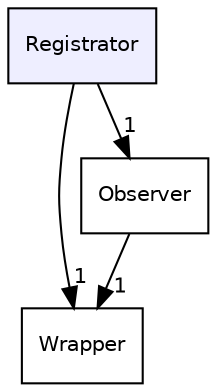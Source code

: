 digraph "/home/adam/Desktop/reg/Registrator" {
  compound=true
  node [ fontsize="10", fontname="Helvetica"];
  edge [ labelfontsize="10", labelfontname="Helvetica"];
  dir_223804ec76ff60708474e40b2a3243f2 [shape=box, label="Registrator", style="filled", fillcolor="#eeeeff", pencolor="black", URL="dir_223804ec76ff60708474e40b2a3243f2.html"];
  dir_db3c996ab4e4f06b0754c16fcab9ceab [shape=box label="Wrapper" URL="dir_db3c996ab4e4f06b0754c16fcab9ceab.html"];
  dir_ba92baaf72c88f15dbbb6c3d8c2c3d3d [shape=box label="Observer" URL="dir_ba92baaf72c88f15dbbb6c3d8c2c3d3d.html"];
  dir_223804ec76ff60708474e40b2a3243f2->dir_db3c996ab4e4f06b0754c16fcab9ceab [headlabel="1", labeldistance=1.5 headhref="dir_000018_000020.html"];
  dir_223804ec76ff60708474e40b2a3243f2->dir_ba92baaf72c88f15dbbb6c3d8c2c3d3d [headlabel="1", labeldistance=1.5 headhref="dir_000018_000016.html"];
  dir_ba92baaf72c88f15dbbb6c3d8c2c3d3d->dir_db3c996ab4e4f06b0754c16fcab9ceab [headlabel="1", labeldistance=1.5 headhref="dir_000016_000020.html"];
}
